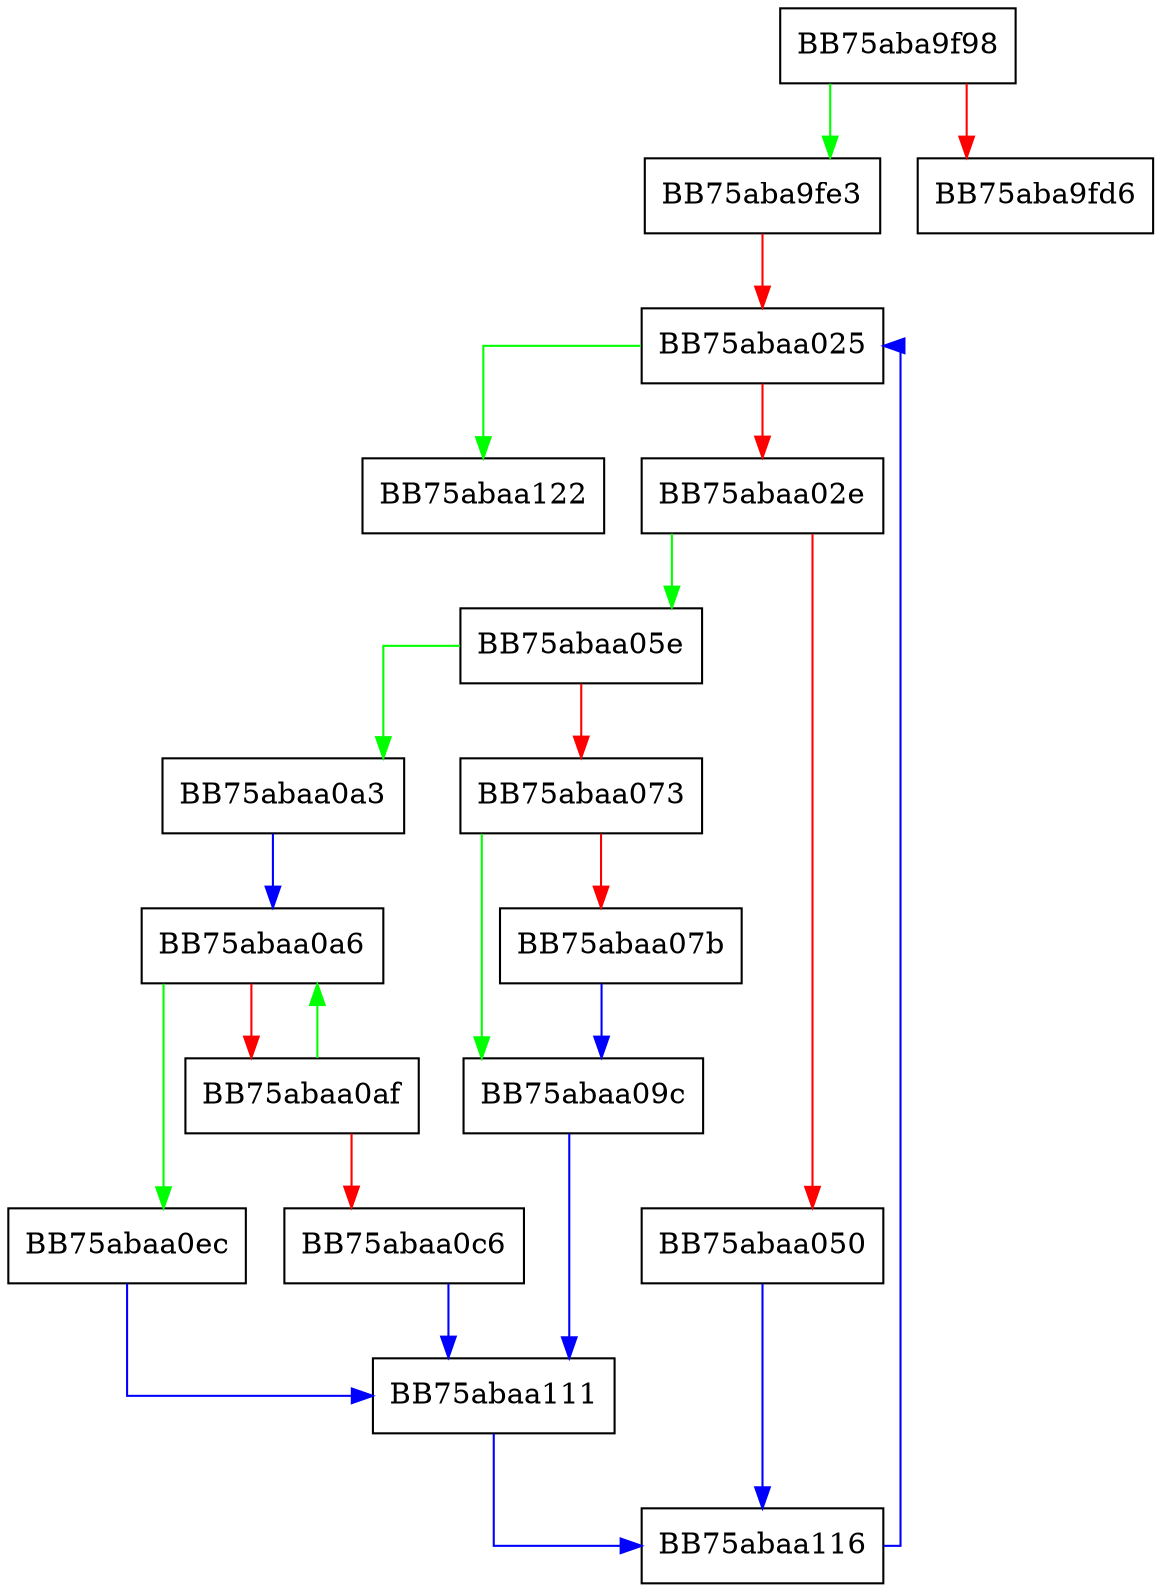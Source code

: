digraph _Forced_rehash {
  node [shape="box"];
  graph [splines=ortho];
  BB75aba9f98 -> BB75aba9fe3 [color="green"];
  BB75aba9f98 -> BB75aba9fd6 [color="red"];
  BB75aba9fe3 -> BB75abaa025 [color="red"];
  BB75abaa025 -> BB75abaa122 [color="green"];
  BB75abaa025 -> BB75abaa02e [color="red"];
  BB75abaa02e -> BB75abaa05e [color="green"];
  BB75abaa02e -> BB75abaa050 [color="red"];
  BB75abaa050 -> BB75abaa116 [color="blue"];
  BB75abaa05e -> BB75abaa0a3 [color="green"];
  BB75abaa05e -> BB75abaa073 [color="red"];
  BB75abaa073 -> BB75abaa09c [color="green"];
  BB75abaa073 -> BB75abaa07b [color="red"];
  BB75abaa07b -> BB75abaa09c [color="blue"];
  BB75abaa09c -> BB75abaa111 [color="blue"];
  BB75abaa0a3 -> BB75abaa0a6 [color="blue"];
  BB75abaa0a6 -> BB75abaa0ec [color="green"];
  BB75abaa0a6 -> BB75abaa0af [color="red"];
  BB75abaa0af -> BB75abaa0a6 [color="green"];
  BB75abaa0af -> BB75abaa0c6 [color="red"];
  BB75abaa0c6 -> BB75abaa111 [color="blue"];
  BB75abaa0ec -> BB75abaa111 [color="blue"];
  BB75abaa111 -> BB75abaa116 [color="blue"];
  BB75abaa116 -> BB75abaa025 [color="blue"];
}